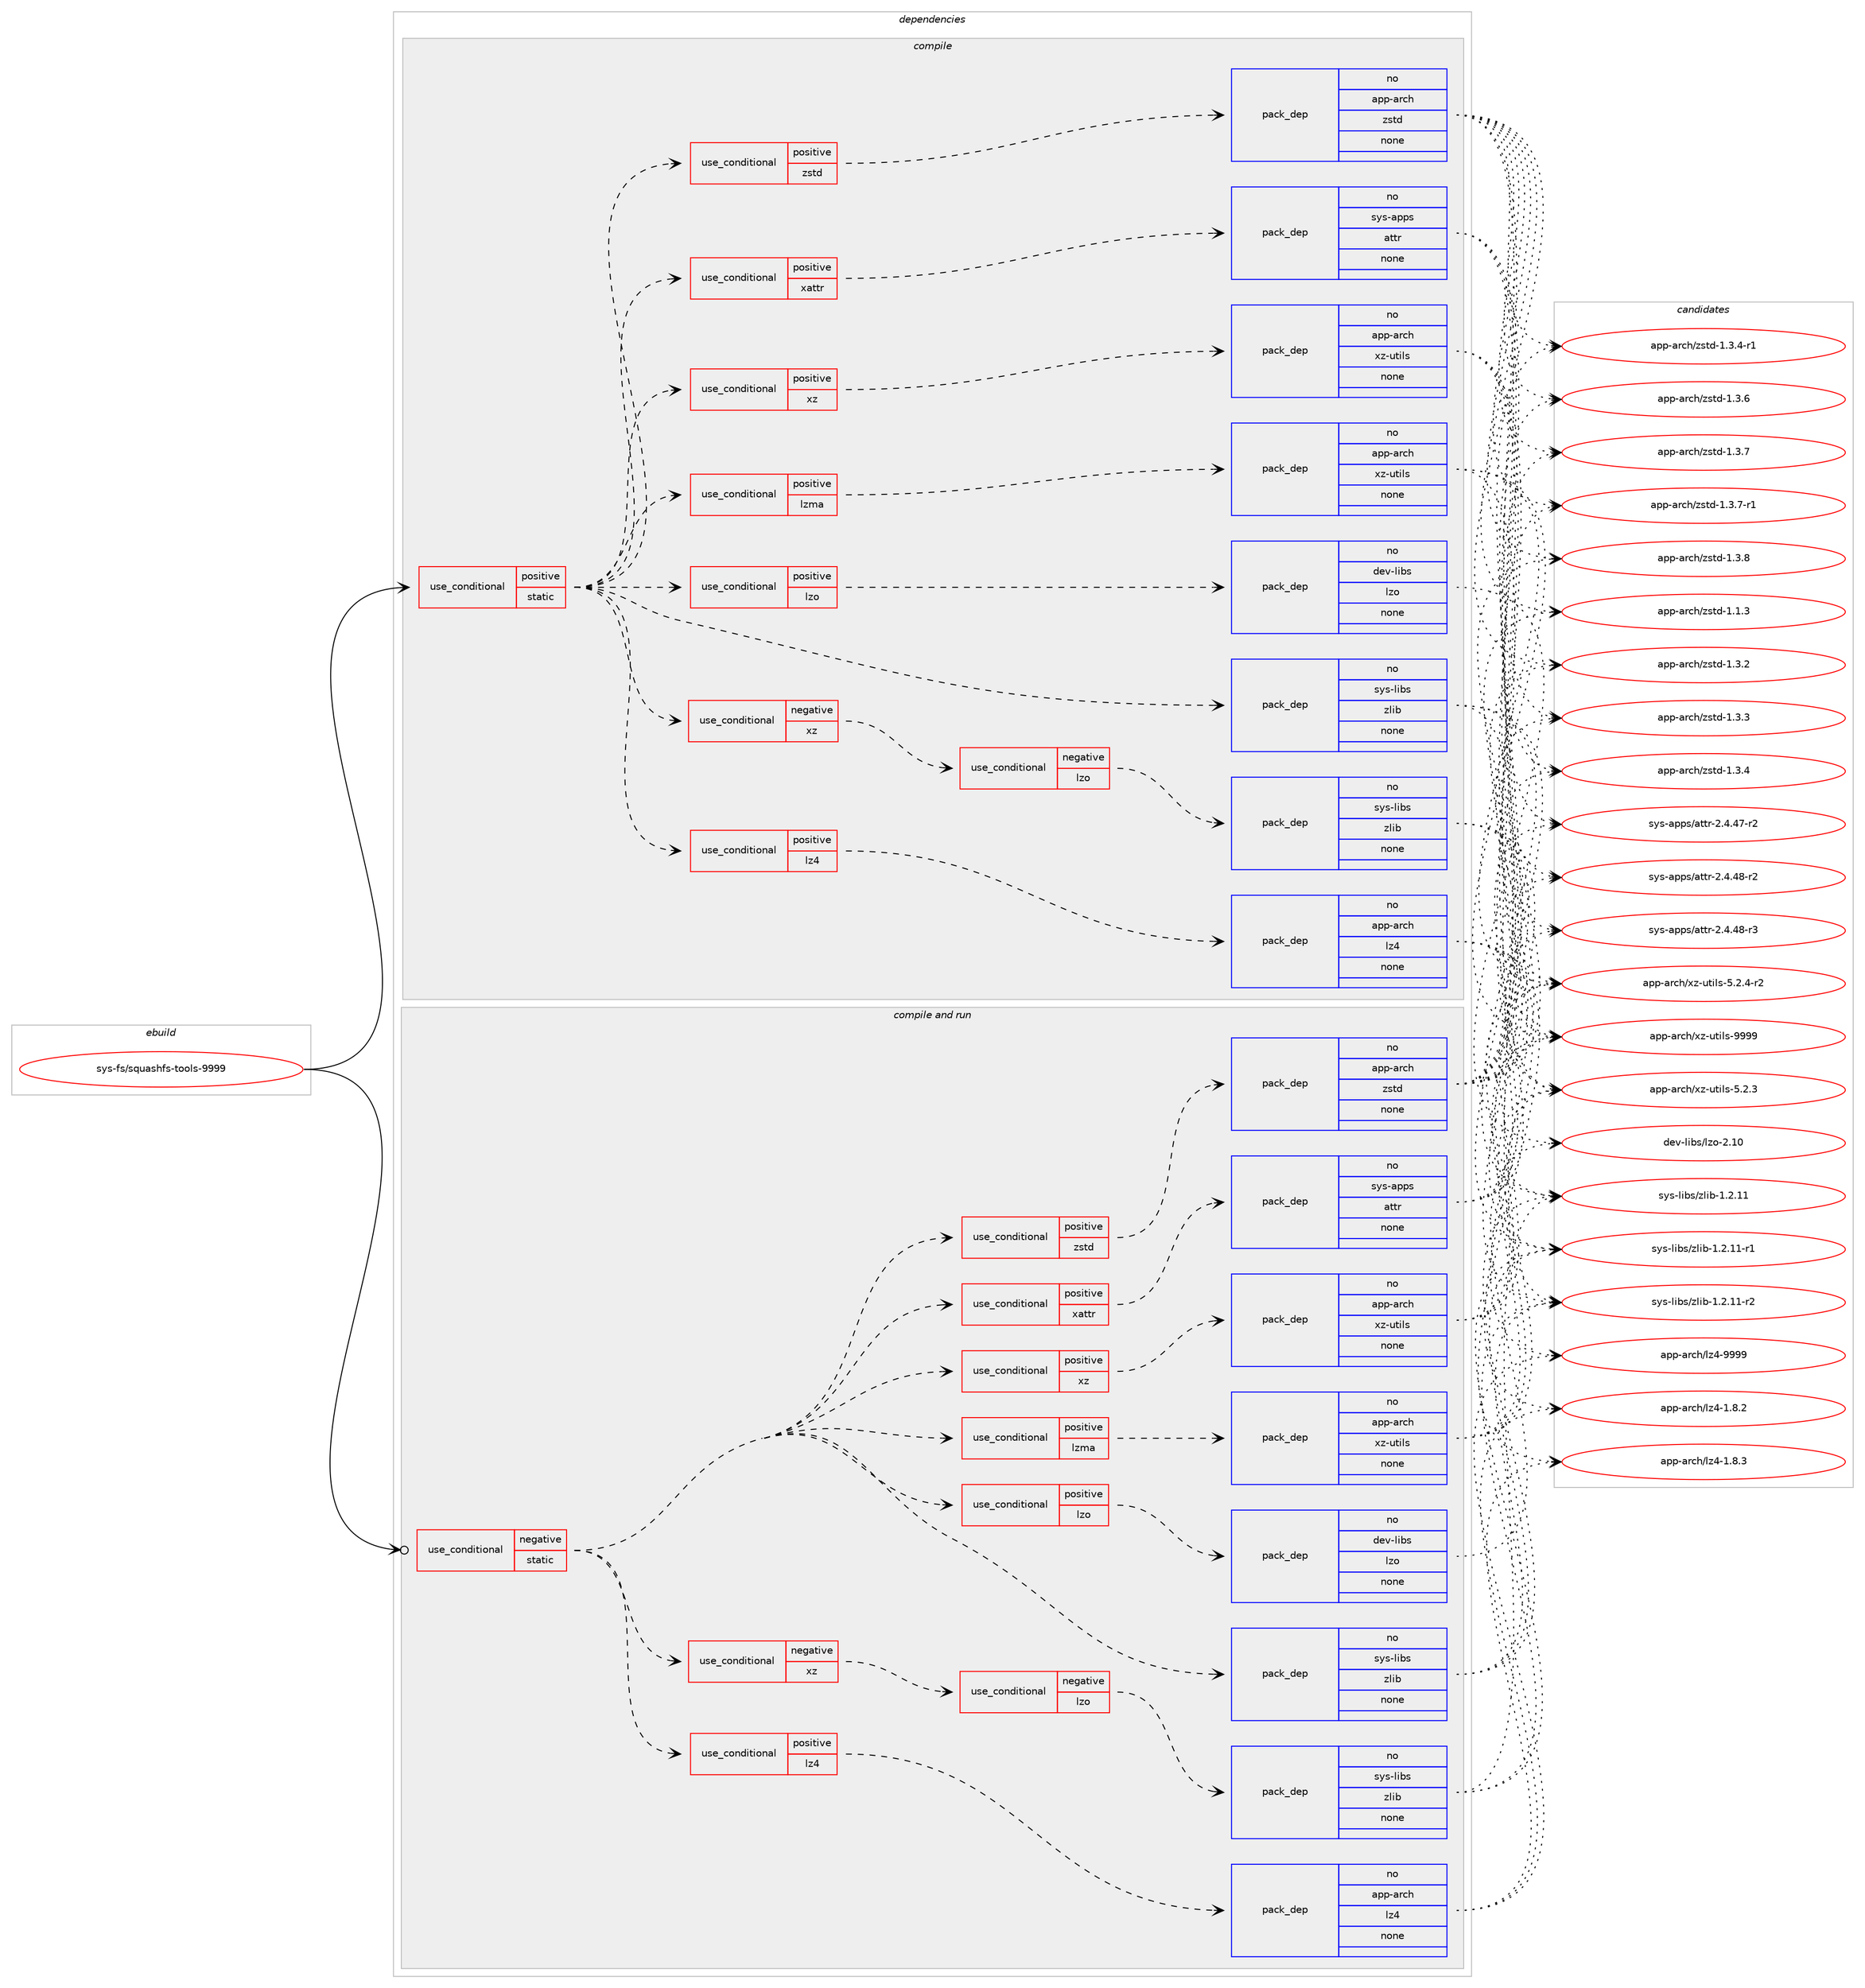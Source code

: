 digraph prolog {

# *************
# Graph options
# *************

newrank=true;
concentrate=true;
compound=true;
graph [rankdir=LR,fontname=Helvetica,fontsize=10,ranksep=1.5];#, ranksep=2.5, nodesep=0.2];
edge  [arrowhead=vee];
node  [fontname=Helvetica,fontsize=10];

# **********
# The ebuild
# **********

subgraph cluster_leftcol {
color=gray;
rank=same;
label=<<i>ebuild</i>>;
id [label="sys-fs/squashfs-tools-9999", color=red, width=4, href="../sys-fs/squashfs-tools-9999.svg"];
}

# ****************
# The dependencies
# ****************

subgraph cluster_midcol {
color=gray;
label=<<i>dependencies</i>>;
subgraph cluster_compile {
fillcolor="#eeeeee";
style=filled;
label=<<i>compile</i>>;
subgraph cond460837 {
dependency1732955 [label=<<TABLE BORDER="0" CELLBORDER="1" CELLSPACING="0" CELLPADDING="4"><TR><TD ROWSPAN="3" CELLPADDING="10">use_conditional</TD></TR><TR><TD>positive</TD></TR><TR><TD>static</TD></TR></TABLE>>, shape=none, color=red];
subgraph cond460838 {
dependency1732956 [label=<<TABLE BORDER="0" CELLBORDER="1" CELLSPACING="0" CELLPADDING="4"><TR><TD ROWSPAN="3" CELLPADDING="10">use_conditional</TD></TR><TR><TD>negative</TD></TR><TR><TD>xz</TD></TR></TABLE>>, shape=none, color=red];
subgraph cond460839 {
dependency1732957 [label=<<TABLE BORDER="0" CELLBORDER="1" CELLSPACING="0" CELLPADDING="4"><TR><TD ROWSPAN="3" CELLPADDING="10">use_conditional</TD></TR><TR><TD>negative</TD></TR><TR><TD>lzo</TD></TR></TABLE>>, shape=none, color=red];
subgraph pack1243653 {
dependency1732958 [label=<<TABLE BORDER="0" CELLBORDER="1" CELLSPACING="0" CELLPADDING="4" WIDTH="220"><TR><TD ROWSPAN="6" CELLPADDING="30">pack_dep</TD></TR><TR><TD WIDTH="110">no</TD></TR><TR><TD>sys-libs</TD></TR><TR><TD>zlib</TD></TR><TR><TD>none</TD></TR><TR><TD></TD></TR></TABLE>>, shape=none, color=blue];
}
dependency1732957:e -> dependency1732958:w [weight=20,style="dashed",arrowhead="vee"];
}
dependency1732956:e -> dependency1732957:w [weight=20,style="dashed",arrowhead="vee"];
}
dependency1732955:e -> dependency1732956:w [weight=20,style="dashed",arrowhead="vee"];
subgraph cond460840 {
dependency1732959 [label=<<TABLE BORDER="0" CELLBORDER="1" CELLSPACING="0" CELLPADDING="4"><TR><TD ROWSPAN="3" CELLPADDING="10">use_conditional</TD></TR><TR><TD>positive</TD></TR><TR><TD>lz4</TD></TR></TABLE>>, shape=none, color=red];
subgraph pack1243654 {
dependency1732960 [label=<<TABLE BORDER="0" CELLBORDER="1" CELLSPACING="0" CELLPADDING="4" WIDTH="220"><TR><TD ROWSPAN="6" CELLPADDING="30">pack_dep</TD></TR><TR><TD WIDTH="110">no</TD></TR><TR><TD>app-arch</TD></TR><TR><TD>lz4</TD></TR><TR><TD>none</TD></TR><TR><TD></TD></TR></TABLE>>, shape=none, color=blue];
}
dependency1732959:e -> dependency1732960:w [weight=20,style="dashed",arrowhead="vee"];
}
dependency1732955:e -> dependency1732959:w [weight=20,style="dashed",arrowhead="vee"];
subgraph cond460841 {
dependency1732961 [label=<<TABLE BORDER="0" CELLBORDER="1" CELLSPACING="0" CELLPADDING="4"><TR><TD ROWSPAN="3" CELLPADDING="10">use_conditional</TD></TR><TR><TD>positive</TD></TR><TR><TD>lzma</TD></TR></TABLE>>, shape=none, color=red];
subgraph pack1243655 {
dependency1732962 [label=<<TABLE BORDER="0" CELLBORDER="1" CELLSPACING="0" CELLPADDING="4" WIDTH="220"><TR><TD ROWSPAN="6" CELLPADDING="30">pack_dep</TD></TR><TR><TD WIDTH="110">no</TD></TR><TR><TD>app-arch</TD></TR><TR><TD>xz-utils</TD></TR><TR><TD>none</TD></TR><TR><TD></TD></TR></TABLE>>, shape=none, color=blue];
}
dependency1732961:e -> dependency1732962:w [weight=20,style="dashed",arrowhead="vee"];
}
dependency1732955:e -> dependency1732961:w [weight=20,style="dashed",arrowhead="vee"];
subgraph cond460842 {
dependency1732963 [label=<<TABLE BORDER="0" CELLBORDER="1" CELLSPACING="0" CELLPADDING="4"><TR><TD ROWSPAN="3" CELLPADDING="10">use_conditional</TD></TR><TR><TD>positive</TD></TR><TR><TD>lzo</TD></TR></TABLE>>, shape=none, color=red];
subgraph pack1243656 {
dependency1732964 [label=<<TABLE BORDER="0" CELLBORDER="1" CELLSPACING="0" CELLPADDING="4" WIDTH="220"><TR><TD ROWSPAN="6" CELLPADDING="30">pack_dep</TD></TR><TR><TD WIDTH="110">no</TD></TR><TR><TD>dev-libs</TD></TR><TR><TD>lzo</TD></TR><TR><TD>none</TD></TR><TR><TD></TD></TR></TABLE>>, shape=none, color=blue];
}
dependency1732963:e -> dependency1732964:w [weight=20,style="dashed",arrowhead="vee"];
}
dependency1732955:e -> dependency1732963:w [weight=20,style="dashed",arrowhead="vee"];
subgraph pack1243657 {
dependency1732965 [label=<<TABLE BORDER="0" CELLBORDER="1" CELLSPACING="0" CELLPADDING="4" WIDTH="220"><TR><TD ROWSPAN="6" CELLPADDING="30">pack_dep</TD></TR><TR><TD WIDTH="110">no</TD></TR><TR><TD>sys-libs</TD></TR><TR><TD>zlib</TD></TR><TR><TD>none</TD></TR><TR><TD></TD></TR></TABLE>>, shape=none, color=blue];
}
dependency1732955:e -> dependency1732965:w [weight=20,style="dashed",arrowhead="vee"];
subgraph cond460843 {
dependency1732966 [label=<<TABLE BORDER="0" CELLBORDER="1" CELLSPACING="0" CELLPADDING="4"><TR><TD ROWSPAN="3" CELLPADDING="10">use_conditional</TD></TR><TR><TD>positive</TD></TR><TR><TD>xattr</TD></TR></TABLE>>, shape=none, color=red];
subgraph pack1243658 {
dependency1732967 [label=<<TABLE BORDER="0" CELLBORDER="1" CELLSPACING="0" CELLPADDING="4" WIDTH="220"><TR><TD ROWSPAN="6" CELLPADDING="30">pack_dep</TD></TR><TR><TD WIDTH="110">no</TD></TR><TR><TD>sys-apps</TD></TR><TR><TD>attr</TD></TR><TR><TD>none</TD></TR><TR><TD></TD></TR></TABLE>>, shape=none, color=blue];
}
dependency1732966:e -> dependency1732967:w [weight=20,style="dashed",arrowhead="vee"];
}
dependency1732955:e -> dependency1732966:w [weight=20,style="dashed",arrowhead="vee"];
subgraph cond460844 {
dependency1732968 [label=<<TABLE BORDER="0" CELLBORDER="1" CELLSPACING="0" CELLPADDING="4"><TR><TD ROWSPAN="3" CELLPADDING="10">use_conditional</TD></TR><TR><TD>positive</TD></TR><TR><TD>xz</TD></TR></TABLE>>, shape=none, color=red];
subgraph pack1243659 {
dependency1732969 [label=<<TABLE BORDER="0" CELLBORDER="1" CELLSPACING="0" CELLPADDING="4" WIDTH="220"><TR><TD ROWSPAN="6" CELLPADDING="30">pack_dep</TD></TR><TR><TD WIDTH="110">no</TD></TR><TR><TD>app-arch</TD></TR><TR><TD>xz-utils</TD></TR><TR><TD>none</TD></TR><TR><TD></TD></TR></TABLE>>, shape=none, color=blue];
}
dependency1732968:e -> dependency1732969:w [weight=20,style="dashed",arrowhead="vee"];
}
dependency1732955:e -> dependency1732968:w [weight=20,style="dashed",arrowhead="vee"];
subgraph cond460845 {
dependency1732970 [label=<<TABLE BORDER="0" CELLBORDER="1" CELLSPACING="0" CELLPADDING="4"><TR><TD ROWSPAN="3" CELLPADDING="10">use_conditional</TD></TR><TR><TD>positive</TD></TR><TR><TD>zstd</TD></TR></TABLE>>, shape=none, color=red];
subgraph pack1243660 {
dependency1732971 [label=<<TABLE BORDER="0" CELLBORDER="1" CELLSPACING="0" CELLPADDING="4" WIDTH="220"><TR><TD ROWSPAN="6" CELLPADDING="30">pack_dep</TD></TR><TR><TD WIDTH="110">no</TD></TR><TR><TD>app-arch</TD></TR><TR><TD>zstd</TD></TR><TR><TD>none</TD></TR><TR><TD></TD></TR></TABLE>>, shape=none, color=blue];
}
dependency1732970:e -> dependency1732971:w [weight=20,style="dashed",arrowhead="vee"];
}
dependency1732955:e -> dependency1732970:w [weight=20,style="dashed",arrowhead="vee"];
}
id:e -> dependency1732955:w [weight=20,style="solid",arrowhead="vee"];
}
subgraph cluster_compileandrun {
fillcolor="#eeeeee";
style=filled;
label=<<i>compile and run</i>>;
subgraph cond460846 {
dependency1732972 [label=<<TABLE BORDER="0" CELLBORDER="1" CELLSPACING="0" CELLPADDING="4"><TR><TD ROWSPAN="3" CELLPADDING="10">use_conditional</TD></TR><TR><TD>negative</TD></TR><TR><TD>static</TD></TR></TABLE>>, shape=none, color=red];
subgraph cond460847 {
dependency1732973 [label=<<TABLE BORDER="0" CELLBORDER="1" CELLSPACING="0" CELLPADDING="4"><TR><TD ROWSPAN="3" CELLPADDING="10">use_conditional</TD></TR><TR><TD>negative</TD></TR><TR><TD>xz</TD></TR></TABLE>>, shape=none, color=red];
subgraph cond460848 {
dependency1732974 [label=<<TABLE BORDER="0" CELLBORDER="1" CELLSPACING="0" CELLPADDING="4"><TR><TD ROWSPAN="3" CELLPADDING="10">use_conditional</TD></TR><TR><TD>negative</TD></TR><TR><TD>lzo</TD></TR></TABLE>>, shape=none, color=red];
subgraph pack1243661 {
dependency1732975 [label=<<TABLE BORDER="0" CELLBORDER="1" CELLSPACING="0" CELLPADDING="4" WIDTH="220"><TR><TD ROWSPAN="6" CELLPADDING="30">pack_dep</TD></TR><TR><TD WIDTH="110">no</TD></TR><TR><TD>sys-libs</TD></TR><TR><TD>zlib</TD></TR><TR><TD>none</TD></TR><TR><TD></TD></TR></TABLE>>, shape=none, color=blue];
}
dependency1732974:e -> dependency1732975:w [weight=20,style="dashed",arrowhead="vee"];
}
dependency1732973:e -> dependency1732974:w [weight=20,style="dashed",arrowhead="vee"];
}
dependency1732972:e -> dependency1732973:w [weight=20,style="dashed",arrowhead="vee"];
subgraph cond460849 {
dependency1732976 [label=<<TABLE BORDER="0" CELLBORDER="1" CELLSPACING="0" CELLPADDING="4"><TR><TD ROWSPAN="3" CELLPADDING="10">use_conditional</TD></TR><TR><TD>positive</TD></TR><TR><TD>lz4</TD></TR></TABLE>>, shape=none, color=red];
subgraph pack1243662 {
dependency1732977 [label=<<TABLE BORDER="0" CELLBORDER="1" CELLSPACING="0" CELLPADDING="4" WIDTH="220"><TR><TD ROWSPAN="6" CELLPADDING="30">pack_dep</TD></TR><TR><TD WIDTH="110">no</TD></TR><TR><TD>app-arch</TD></TR><TR><TD>lz4</TD></TR><TR><TD>none</TD></TR><TR><TD></TD></TR></TABLE>>, shape=none, color=blue];
}
dependency1732976:e -> dependency1732977:w [weight=20,style="dashed",arrowhead="vee"];
}
dependency1732972:e -> dependency1732976:w [weight=20,style="dashed",arrowhead="vee"];
subgraph cond460850 {
dependency1732978 [label=<<TABLE BORDER="0" CELLBORDER="1" CELLSPACING="0" CELLPADDING="4"><TR><TD ROWSPAN="3" CELLPADDING="10">use_conditional</TD></TR><TR><TD>positive</TD></TR><TR><TD>lzma</TD></TR></TABLE>>, shape=none, color=red];
subgraph pack1243663 {
dependency1732979 [label=<<TABLE BORDER="0" CELLBORDER="1" CELLSPACING="0" CELLPADDING="4" WIDTH="220"><TR><TD ROWSPAN="6" CELLPADDING="30">pack_dep</TD></TR><TR><TD WIDTH="110">no</TD></TR><TR><TD>app-arch</TD></TR><TR><TD>xz-utils</TD></TR><TR><TD>none</TD></TR><TR><TD></TD></TR></TABLE>>, shape=none, color=blue];
}
dependency1732978:e -> dependency1732979:w [weight=20,style="dashed",arrowhead="vee"];
}
dependency1732972:e -> dependency1732978:w [weight=20,style="dashed",arrowhead="vee"];
subgraph cond460851 {
dependency1732980 [label=<<TABLE BORDER="0" CELLBORDER="1" CELLSPACING="0" CELLPADDING="4"><TR><TD ROWSPAN="3" CELLPADDING="10">use_conditional</TD></TR><TR><TD>positive</TD></TR><TR><TD>lzo</TD></TR></TABLE>>, shape=none, color=red];
subgraph pack1243664 {
dependency1732981 [label=<<TABLE BORDER="0" CELLBORDER="1" CELLSPACING="0" CELLPADDING="4" WIDTH="220"><TR><TD ROWSPAN="6" CELLPADDING="30">pack_dep</TD></TR><TR><TD WIDTH="110">no</TD></TR><TR><TD>dev-libs</TD></TR><TR><TD>lzo</TD></TR><TR><TD>none</TD></TR><TR><TD></TD></TR></TABLE>>, shape=none, color=blue];
}
dependency1732980:e -> dependency1732981:w [weight=20,style="dashed",arrowhead="vee"];
}
dependency1732972:e -> dependency1732980:w [weight=20,style="dashed",arrowhead="vee"];
subgraph pack1243665 {
dependency1732982 [label=<<TABLE BORDER="0" CELLBORDER="1" CELLSPACING="0" CELLPADDING="4" WIDTH="220"><TR><TD ROWSPAN="6" CELLPADDING="30">pack_dep</TD></TR><TR><TD WIDTH="110">no</TD></TR><TR><TD>sys-libs</TD></TR><TR><TD>zlib</TD></TR><TR><TD>none</TD></TR><TR><TD></TD></TR></TABLE>>, shape=none, color=blue];
}
dependency1732972:e -> dependency1732982:w [weight=20,style="dashed",arrowhead="vee"];
subgraph cond460852 {
dependency1732983 [label=<<TABLE BORDER="0" CELLBORDER="1" CELLSPACING="0" CELLPADDING="4"><TR><TD ROWSPAN="3" CELLPADDING="10">use_conditional</TD></TR><TR><TD>positive</TD></TR><TR><TD>xattr</TD></TR></TABLE>>, shape=none, color=red];
subgraph pack1243666 {
dependency1732984 [label=<<TABLE BORDER="0" CELLBORDER="1" CELLSPACING="0" CELLPADDING="4" WIDTH="220"><TR><TD ROWSPAN="6" CELLPADDING="30">pack_dep</TD></TR><TR><TD WIDTH="110">no</TD></TR><TR><TD>sys-apps</TD></TR><TR><TD>attr</TD></TR><TR><TD>none</TD></TR><TR><TD></TD></TR></TABLE>>, shape=none, color=blue];
}
dependency1732983:e -> dependency1732984:w [weight=20,style="dashed",arrowhead="vee"];
}
dependency1732972:e -> dependency1732983:w [weight=20,style="dashed",arrowhead="vee"];
subgraph cond460853 {
dependency1732985 [label=<<TABLE BORDER="0" CELLBORDER="1" CELLSPACING="0" CELLPADDING="4"><TR><TD ROWSPAN="3" CELLPADDING="10">use_conditional</TD></TR><TR><TD>positive</TD></TR><TR><TD>xz</TD></TR></TABLE>>, shape=none, color=red];
subgraph pack1243667 {
dependency1732986 [label=<<TABLE BORDER="0" CELLBORDER="1" CELLSPACING="0" CELLPADDING="4" WIDTH="220"><TR><TD ROWSPAN="6" CELLPADDING="30">pack_dep</TD></TR><TR><TD WIDTH="110">no</TD></TR><TR><TD>app-arch</TD></TR><TR><TD>xz-utils</TD></TR><TR><TD>none</TD></TR><TR><TD></TD></TR></TABLE>>, shape=none, color=blue];
}
dependency1732985:e -> dependency1732986:w [weight=20,style="dashed",arrowhead="vee"];
}
dependency1732972:e -> dependency1732985:w [weight=20,style="dashed",arrowhead="vee"];
subgraph cond460854 {
dependency1732987 [label=<<TABLE BORDER="0" CELLBORDER="1" CELLSPACING="0" CELLPADDING="4"><TR><TD ROWSPAN="3" CELLPADDING="10">use_conditional</TD></TR><TR><TD>positive</TD></TR><TR><TD>zstd</TD></TR></TABLE>>, shape=none, color=red];
subgraph pack1243668 {
dependency1732988 [label=<<TABLE BORDER="0" CELLBORDER="1" CELLSPACING="0" CELLPADDING="4" WIDTH="220"><TR><TD ROWSPAN="6" CELLPADDING="30">pack_dep</TD></TR><TR><TD WIDTH="110">no</TD></TR><TR><TD>app-arch</TD></TR><TR><TD>zstd</TD></TR><TR><TD>none</TD></TR><TR><TD></TD></TR></TABLE>>, shape=none, color=blue];
}
dependency1732987:e -> dependency1732988:w [weight=20,style="dashed",arrowhead="vee"];
}
dependency1732972:e -> dependency1732987:w [weight=20,style="dashed",arrowhead="vee"];
}
id:e -> dependency1732972:w [weight=20,style="solid",arrowhead="odotvee"];
}
subgraph cluster_run {
fillcolor="#eeeeee";
style=filled;
label=<<i>run</i>>;
}
}

# **************
# The candidates
# **************

subgraph cluster_choices {
rank=same;
color=gray;
label=<<i>candidates</i>>;

subgraph choice1243653 {
color=black;
nodesep=1;
choice1151211154510810598115471221081059845494650464949 [label="sys-libs/zlib-1.2.11", color=red, width=4,href="../sys-libs/zlib-1.2.11.svg"];
choice11512111545108105981154712210810598454946504649494511449 [label="sys-libs/zlib-1.2.11-r1", color=red, width=4,href="../sys-libs/zlib-1.2.11-r1.svg"];
choice11512111545108105981154712210810598454946504649494511450 [label="sys-libs/zlib-1.2.11-r2", color=red, width=4,href="../sys-libs/zlib-1.2.11-r2.svg"];
dependency1732958:e -> choice1151211154510810598115471221081059845494650464949:w [style=dotted,weight="100"];
dependency1732958:e -> choice11512111545108105981154712210810598454946504649494511449:w [style=dotted,weight="100"];
dependency1732958:e -> choice11512111545108105981154712210810598454946504649494511450:w [style=dotted,weight="100"];
}
subgraph choice1243654 {
color=black;
nodesep=1;
choice971121124597114991044710812252454946564650 [label="app-arch/lz4-1.8.2", color=red, width=4,href="../app-arch/lz4-1.8.2.svg"];
choice971121124597114991044710812252454946564651 [label="app-arch/lz4-1.8.3", color=red, width=4,href="../app-arch/lz4-1.8.3.svg"];
choice9711211245971149910447108122524557575757 [label="app-arch/lz4-9999", color=red, width=4,href="../app-arch/lz4-9999.svg"];
dependency1732960:e -> choice971121124597114991044710812252454946564650:w [style=dotted,weight="100"];
dependency1732960:e -> choice971121124597114991044710812252454946564651:w [style=dotted,weight="100"];
dependency1732960:e -> choice9711211245971149910447108122524557575757:w [style=dotted,weight="100"];
}
subgraph choice1243655 {
color=black;
nodesep=1;
choice971121124597114991044712012245117116105108115455346504651 [label="app-arch/xz-utils-5.2.3", color=red, width=4,href="../app-arch/xz-utils-5.2.3.svg"];
choice9711211245971149910447120122451171161051081154553465046524511450 [label="app-arch/xz-utils-5.2.4-r2", color=red, width=4,href="../app-arch/xz-utils-5.2.4-r2.svg"];
choice9711211245971149910447120122451171161051081154557575757 [label="app-arch/xz-utils-9999", color=red, width=4,href="../app-arch/xz-utils-9999.svg"];
dependency1732962:e -> choice971121124597114991044712012245117116105108115455346504651:w [style=dotted,weight="100"];
dependency1732962:e -> choice9711211245971149910447120122451171161051081154553465046524511450:w [style=dotted,weight="100"];
dependency1732962:e -> choice9711211245971149910447120122451171161051081154557575757:w [style=dotted,weight="100"];
}
subgraph choice1243656 {
color=black;
nodesep=1;
choice1001011184510810598115471081221114550464948 [label="dev-libs/lzo-2.10", color=red, width=4,href="../dev-libs/lzo-2.10.svg"];
dependency1732964:e -> choice1001011184510810598115471081221114550464948:w [style=dotted,weight="100"];
}
subgraph choice1243657 {
color=black;
nodesep=1;
choice1151211154510810598115471221081059845494650464949 [label="sys-libs/zlib-1.2.11", color=red, width=4,href="../sys-libs/zlib-1.2.11.svg"];
choice11512111545108105981154712210810598454946504649494511449 [label="sys-libs/zlib-1.2.11-r1", color=red, width=4,href="../sys-libs/zlib-1.2.11-r1.svg"];
choice11512111545108105981154712210810598454946504649494511450 [label="sys-libs/zlib-1.2.11-r2", color=red, width=4,href="../sys-libs/zlib-1.2.11-r2.svg"];
dependency1732965:e -> choice1151211154510810598115471221081059845494650464949:w [style=dotted,weight="100"];
dependency1732965:e -> choice11512111545108105981154712210810598454946504649494511449:w [style=dotted,weight="100"];
dependency1732965:e -> choice11512111545108105981154712210810598454946504649494511450:w [style=dotted,weight="100"];
}
subgraph choice1243658 {
color=black;
nodesep=1;
choice11512111545971121121154797116116114455046524652554511450 [label="sys-apps/attr-2.4.47-r2", color=red, width=4,href="../sys-apps/attr-2.4.47-r2.svg"];
choice11512111545971121121154797116116114455046524652564511450 [label="sys-apps/attr-2.4.48-r2", color=red, width=4,href="../sys-apps/attr-2.4.48-r2.svg"];
choice11512111545971121121154797116116114455046524652564511451 [label="sys-apps/attr-2.4.48-r3", color=red, width=4,href="../sys-apps/attr-2.4.48-r3.svg"];
dependency1732967:e -> choice11512111545971121121154797116116114455046524652554511450:w [style=dotted,weight="100"];
dependency1732967:e -> choice11512111545971121121154797116116114455046524652564511450:w [style=dotted,weight="100"];
dependency1732967:e -> choice11512111545971121121154797116116114455046524652564511451:w [style=dotted,weight="100"];
}
subgraph choice1243659 {
color=black;
nodesep=1;
choice971121124597114991044712012245117116105108115455346504651 [label="app-arch/xz-utils-5.2.3", color=red, width=4,href="../app-arch/xz-utils-5.2.3.svg"];
choice9711211245971149910447120122451171161051081154553465046524511450 [label="app-arch/xz-utils-5.2.4-r2", color=red, width=4,href="../app-arch/xz-utils-5.2.4-r2.svg"];
choice9711211245971149910447120122451171161051081154557575757 [label="app-arch/xz-utils-9999", color=red, width=4,href="../app-arch/xz-utils-9999.svg"];
dependency1732969:e -> choice971121124597114991044712012245117116105108115455346504651:w [style=dotted,weight="100"];
dependency1732969:e -> choice9711211245971149910447120122451171161051081154553465046524511450:w [style=dotted,weight="100"];
dependency1732969:e -> choice9711211245971149910447120122451171161051081154557575757:w [style=dotted,weight="100"];
}
subgraph choice1243660 {
color=black;
nodesep=1;
choice9711211245971149910447122115116100454946494651 [label="app-arch/zstd-1.1.3", color=red, width=4,href="../app-arch/zstd-1.1.3.svg"];
choice9711211245971149910447122115116100454946514650 [label="app-arch/zstd-1.3.2", color=red, width=4,href="../app-arch/zstd-1.3.2.svg"];
choice9711211245971149910447122115116100454946514651 [label="app-arch/zstd-1.3.3", color=red, width=4,href="../app-arch/zstd-1.3.3.svg"];
choice9711211245971149910447122115116100454946514652 [label="app-arch/zstd-1.3.4", color=red, width=4,href="../app-arch/zstd-1.3.4.svg"];
choice97112112459711499104471221151161004549465146524511449 [label="app-arch/zstd-1.3.4-r1", color=red, width=4,href="../app-arch/zstd-1.3.4-r1.svg"];
choice9711211245971149910447122115116100454946514654 [label="app-arch/zstd-1.3.6", color=red, width=4,href="../app-arch/zstd-1.3.6.svg"];
choice9711211245971149910447122115116100454946514655 [label="app-arch/zstd-1.3.7", color=red, width=4,href="../app-arch/zstd-1.3.7.svg"];
choice97112112459711499104471221151161004549465146554511449 [label="app-arch/zstd-1.3.7-r1", color=red, width=4,href="../app-arch/zstd-1.3.7-r1.svg"];
choice9711211245971149910447122115116100454946514656 [label="app-arch/zstd-1.3.8", color=red, width=4,href="../app-arch/zstd-1.3.8.svg"];
dependency1732971:e -> choice9711211245971149910447122115116100454946494651:w [style=dotted,weight="100"];
dependency1732971:e -> choice9711211245971149910447122115116100454946514650:w [style=dotted,weight="100"];
dependency1732971:e -> choice9711211245971149910447122115116100454946514651:w [style=dotted,weight="100"];
dependency1732971:e -> choice9711211245971149910447122115116100454946514652:w [style=dotted,weight="100"];
dependency1732971:e -> choice97112112459711499104471221151161004549465146524511449:w [style=dotted,weight="100"];
dependency1732971:e -> choice9711211245971149910447122115116100454946514654:w [style=dotted,weight="100"];
dependency1732971:e -> choice9711211245971149910447122115116100454946514655:w [style=dotted,weight="100"];
dependency1732971:e -> choice97112112459711499104471221151161004549465146554511449:w [style=dotted,weight="100"];
dependency1732971:e -> choice9711211245971149910447122115116100454946514656:w [style=dotted,weight="100"];
}
subgraph choice1243661 {
color=black;
nodesep=1;
choice1151211154510810598115471221081059845494650464949 [label="sys-libs/zlib-1.2.11", color=red, width=4,href="../sys-libs/zlib-1.2.11.svg"];
choice11512111545108105981154712210810598454946504649494511449 [label="sys-libs/zlib-1.2.11-r1", color=red, width=4,href="../sys-libs/zlib-1.2.11-r1.svg"];
choice11512111545108105981154712210810598454946504649494511450 [label="sys-libs/zlib-1.2.11-r2", color=red, width=4,href="../sys-libs/zlib-1.2.11-r2.svg"];
dependency1732975:e -> choice1151211154510810598115471221081059845494650464949:w [style=dotted,weight="100"];
dependency1732975:e -> choice11512111545108105981154712210810598454946504649494511449:w [style=dotted,weight="100"];
dependency1732975:e -> choice11512111545108105981154712210810598454946504649494511450:w [style=dotted,weight="100"];
}
subgraph choice1243662 {
color=black;
nodesep=1;
choice971121124597114991044710812252454946564650 [label="app-arch/lz4-1.8.2", color=red, width=4,href="../app-arch/lz4-1.8.2.svg"];
choice971121124597114991044710812252454946564651 [label="app-arch/lz4-1.8.3", color=red, width=4,href="../app-arch/lz4-1.8.3.svg"];
choice9711211245971149910447108122524557575757 [label="app-arch/lz4-9999", color=red, width=4,href="../app-arch/lz4-9999.svg"];
dependency1732977:e -> choice971121124597114991044710812252454946564650:w [style=dotted,weight="100"];
dependency1732977:e -> choice971121124597114991044710812252454946564651:w [style=dotted,weight="100"];
dependency1732977:e -> choice9711211245971149910447108122524557575757:w [style=dotted,weight="100"];
}
subgraph choice1243663 {
color=black;
nodesep=1;
choice971121124597114991044712012245117116105108115455346504651 [label="app-arch/xz-utils-5.2.3", color=red, width=4,href="../app-arch/xz-utils-5.2.3.svg"];
choice9711211245971149910447120122451171161051081154553465046524511450 [label="app-arch/xz-utils-5.2.4-r2", color=red, width=4,href="../app-arch/xz-utils-5.2.4-r2.svg"];
choice9711211245971149910447120122451171161051081154557575757 [label="app-arch/xz-utils-9999", color=red, width=4,href="../app-arch/xz-utils-9999.svg"];
dependency1732979:e -> choice971121124597114991044712012245117116105108115455346504651:w [style=dotted,weight="100"];
dependency1732979:e -> choice9711211245971149910447120122451171161051081154553465046524511450:w [style=dotted,weight="100"];
dependency1732979:e -> choice9711211245971149910447120122451171161051081154557575757:w [style=dotted,weight="100"];
}
subgraph choice1243664 {
color=black;
nodesep=1;
choice1001011184510810598115471081221114550464948 [label="dev-libs/lzo-2.10", color=red, width=4,href="../dev-libs/lzo-2.10.svg"];
dependency1732981:e -> choice1001011184510810598115471081221114550464948:w [style=dotted,weight="100"];
}
subgraph choice1243665 {
color=black;
nodesep=1;
choice1151211154510810598115471221081059845494650464949 [label="sys-libs/zlib-1.2.11", color=red, width=4,href="../sys-libs/zlib-1.2.11.svg"];
choice11512111545108105981154712210810598454946504649494511449 [label="sys-libs/zlib-1.2.11-r1", color=red, width=4,href="../sys-libs/zlib-1.2.11-r1.svg"];
choice11512111545108105981154712210810598454946504649494511450 [label="sys-libs/zlib-1.2.11-r2", color=red, width=4,href="../sys-libs/zlib-1.2.11-r2.svg"];
dependency1732982:e -> choice1151211154510810598115471221081059845494650464949:w [style=dotted,weight="100"];
dependency1732982:e -> choice11512111545108105981154712210810598454946504649494511449:w [style=dotted,weight="100"];
dependency1732982:e -> choice11512111545108105981154712210810598454946504649494511450:w [style=dotted,weight="100"];
}
subgraph choice1243666 {
color=black;
nodesep=1;
choice11512111545971121121154797116116114455046524652554511450 [label="sys-apps/attr-2.4.47-r2", color=red, width=4,href="../sys-apps/attr-2.4.47-r2.svg"];
choice11512111545971121121154797116116114455046524652564511450 [label="sys-apps/attr-2.4.48-r2", color=red, width=4,href="../sys-apps/attr-2.4.48-r2.svg"];
choice11512111545971121121154797116116114455046524652564511451 [label="sys-apps/attr-2.4.48-r3", color=red, width=4,href="../sys-apps/attr-2.4.48-r3.svg"];
dependency1732984:e -> choice11512111545971121121154797116116114455046524652554511450:w [style=dotted,weight="100"];
dependency1732984:e -> choice11512111545971121121154797116116114455046524652564511450:w [style=dotted,weight="100"];
dependency1732984:e -> choice11512111545971121121154797116116114455046524652564511451:w [style=dotted,weight="100"];
}
subgraph choice1243667 {
color=black;
nodesep=1;
choice971121124597114991044712012245117116105108115455346504651 [label="app-arch/xz-utils-5.2.3", color=red, width=4,href="../app-arch/xz-utils-5.2.3.svg"];
choice9711211245971149910447120122451171161051081154553465046524511450 [label="app-arch/xz-utils-5.2.4-r2", color=red, width=4,href="../app-arch/xz-utils-5.2.4-r2.svg"];
choice9711211245971149910447120122451171161051081154557575757 [label="app-arch/xz-utils-9999", color=red, width=4,href="../app-arch/xz-utils-9999.svg"];
dependency1732986:e -> choice971121124597114991044712012245117116105108115455346504651:w [style=dotted,weight="100"];
dependency1732986:e -> choice9711211245971149910447120122451171161051081154553465046524511450:w [style=dotted,weight="100"];
dependency1732986:e -> choice9711211245971149910447120122451171161051081154557575757:w [style=dotted,weight="100"];
}
subgraph choice1243668 {
color=black;
nodesep=1;
choice9711211245971149910447122115116100454946494651 [label="app-arch/zstd-1.1.3", color=red, width=4,href="../app-arch/zstd-1.1.3.svg"];
choice9711211245971149910447122115116100454946514650 [label="app-arch/zstd-1.3.2", color=red, width=4,href="../app-arch/zstd-1.3.2.svg"];
choice9711211245971149910447122115116100454946514651 [label="app-arch/zstd-1.3.3", color=red, width=4,href="../app-arch/zstd-1.3.3.svg"];
choice9711211245971149910447122115116100454946514652 [label="app-arch/zstd-1.3.4", color=red, width=4,href="../app-arch/zstd-1.3.4.svg"];
choice97112112459711499104471221151161004549465146524511449 [label="app-arch/zstd-1.3.4-r1", color=red, width=4,href="../app-arch/zstd-1.3.4-r1.svg"];
choice9711211245971149910447122115116100454946514654 [label="app-arch/zstd-1.3.6", color=red, width=4,href="../app-arch/zstd-1.3.6.svg"];
choice9711211245971149910447122115116100454946514655 [label="app-arch/zstd-1.3.7", color=red, width=4,href="../app-arch/zstd-1.3.7.svg"];
choice97112112459711499104471221151161004549465146554511449 [label="app-arch/zstd-1.3.7-r1", color=red, width=4,href="../app-arch/zstd-1.3.7-r1.svg"];
choice9711211245971149910447122115116100454946514656 [label="app-arch/zstd-1.3.8", color=red, width=4,href="../app-arch/zstd-1.3.8.svg"];
dependency1732988:e -> choice9711211245971149910447122115116100454946494651:w [style=dotted,weight="100"];
dependency1732988:e -> choice9711211245971149910447122115116100454946514650:w [style=dotted,weight="100"];
dependency1732988:e -> choice9711211245971149910447122115116100454946514651:w [style=dotted,weight="100"];
dependency1732988:e -> choice9711211245971149910447122115116100454946514652:w [style=dotted,weight="100"];
dependency1732988:e -> choice97112112459711499104471221151161004549465146524511449:w [style=dotted,weight="100"];
dependency1732988:e -> choice9711211245971149910447122115116100454946514654:w [style=dotted,weight="100"];
dependency1732988:e -> choice9711211245971149910447122115116100454946514655:w [style=dotted,weight="100"];
dependency1732988:e -> choice97112112459711499104471221151161004549465146554511449:w [style=dotted,weight="100"];
dependency1732988:e -> choice9711211245971149910447122115116100454946514656:w [style=dotted,weight="100"];
}
}

}
